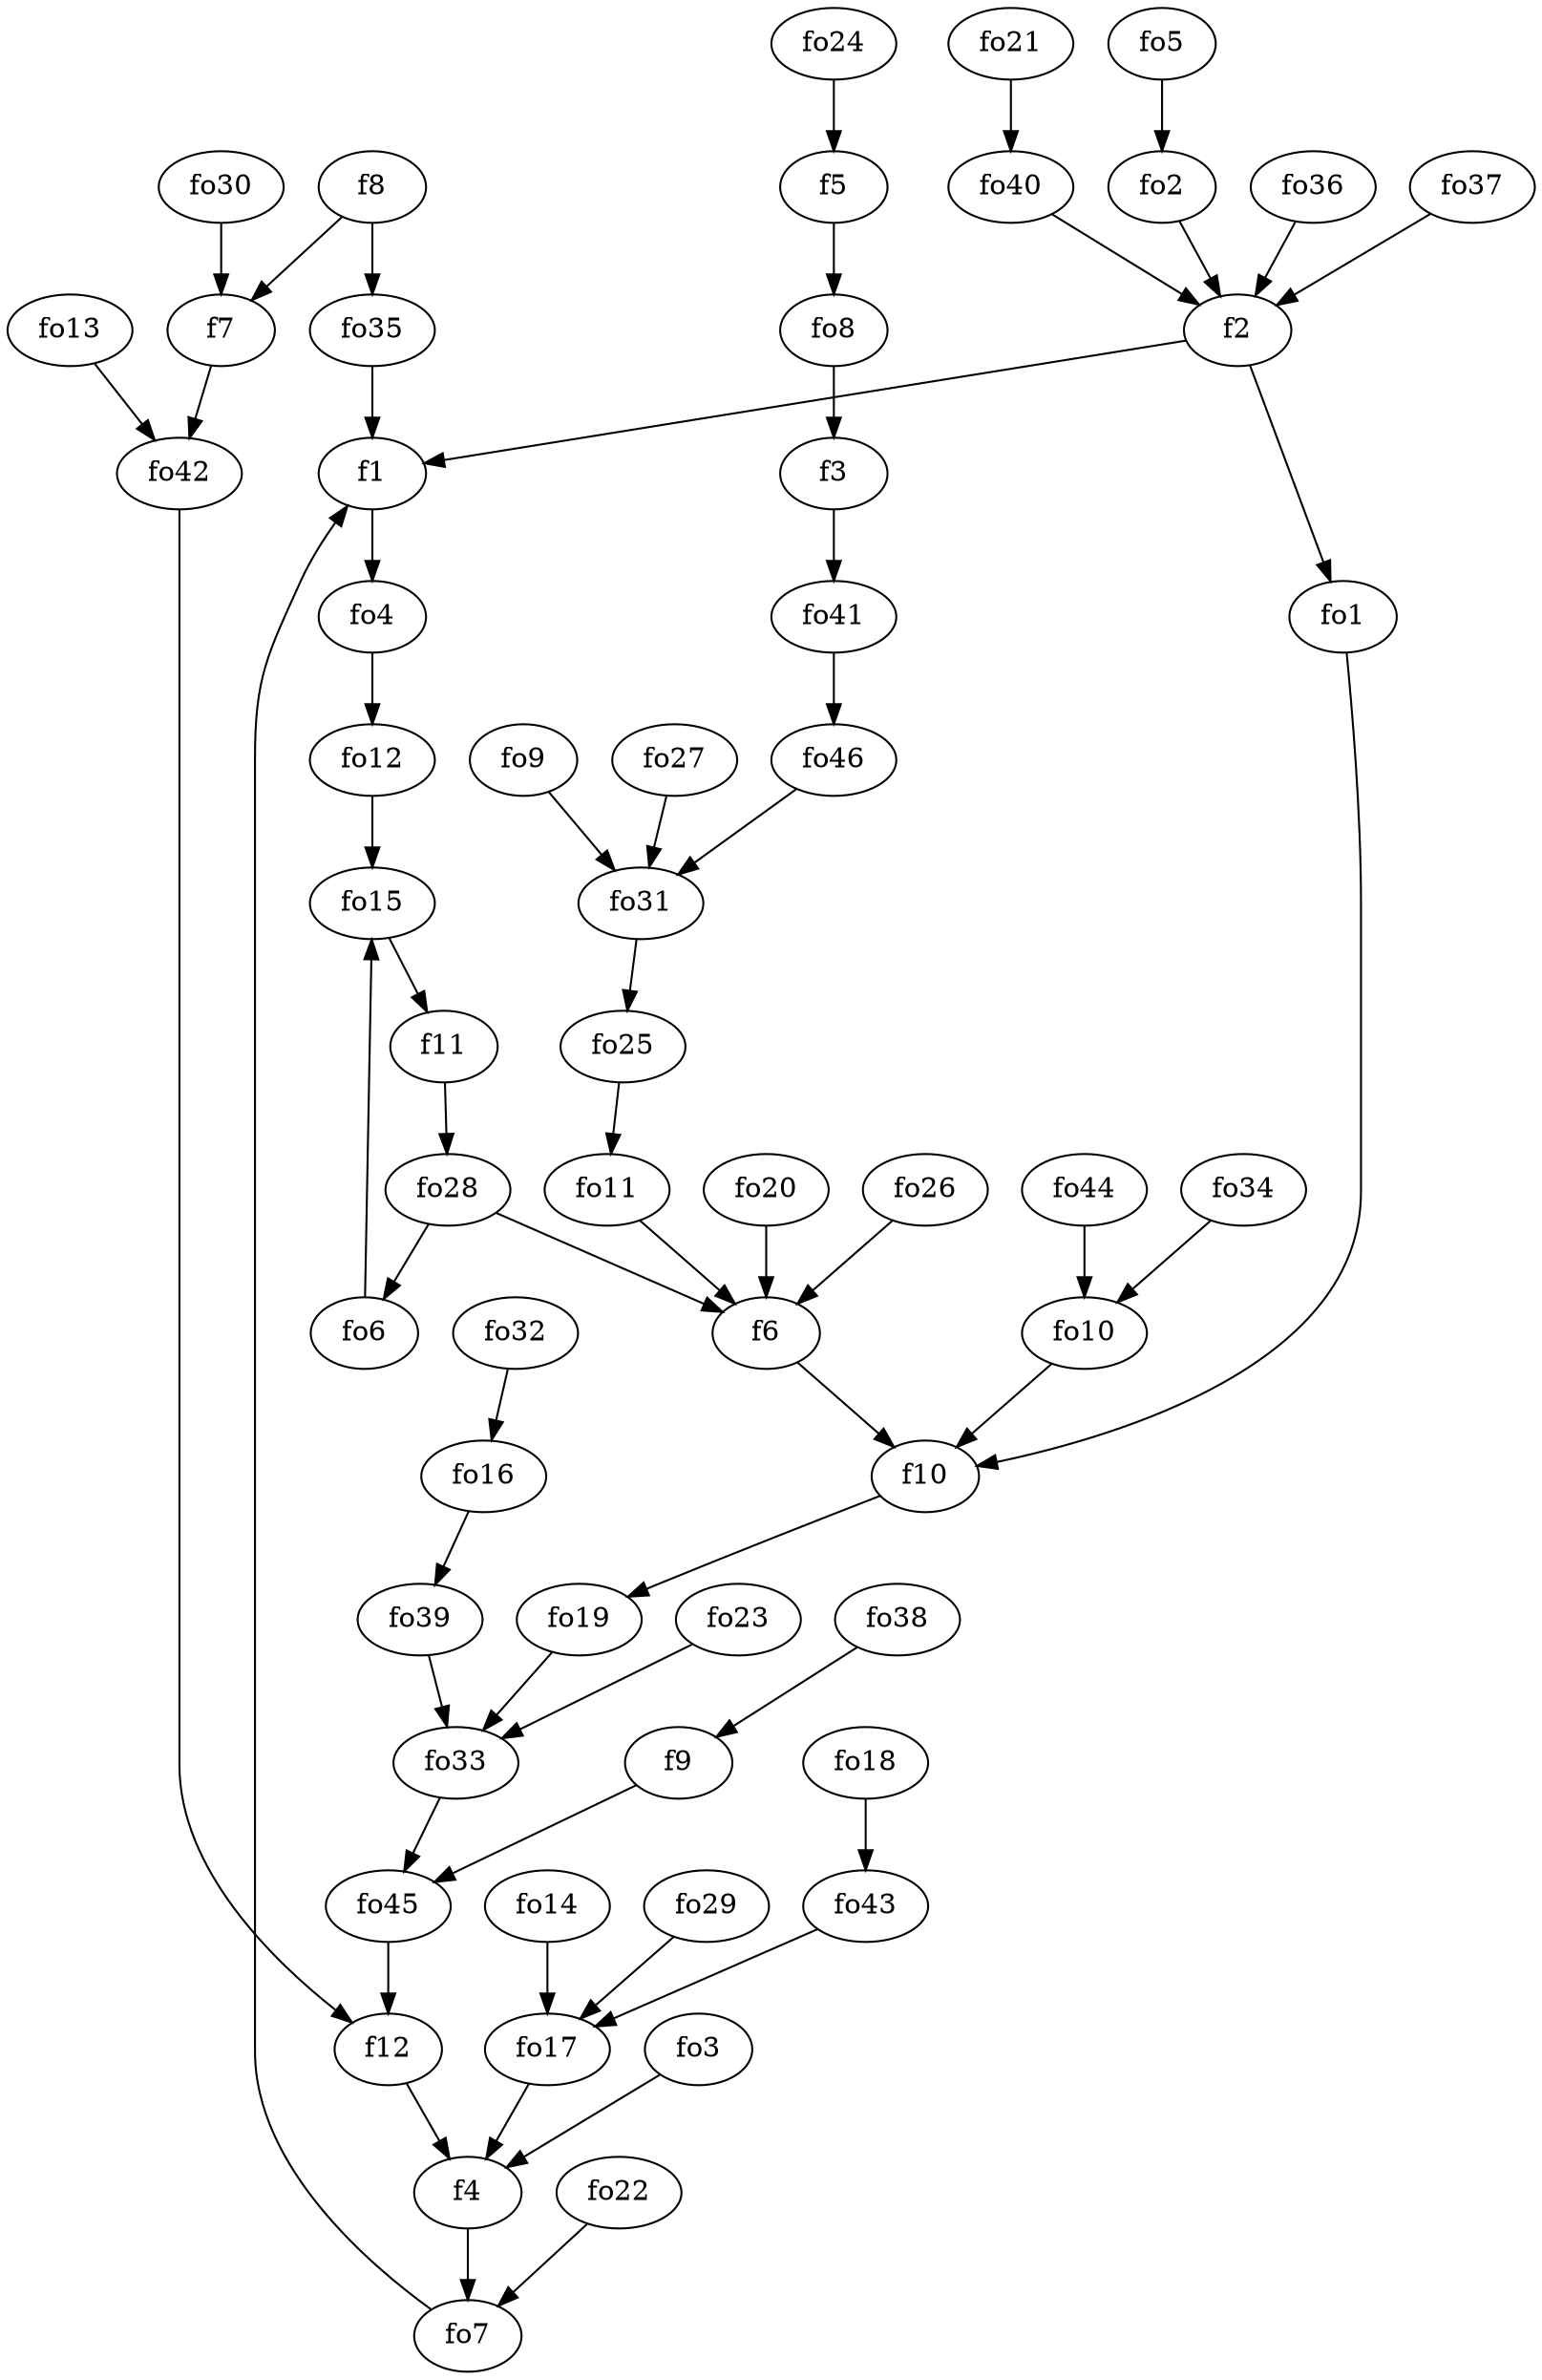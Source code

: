 strict digraph  {
f1;
f2;
f3;
f4;
f5;
f6;
f7;
f8;
f9;
f10;
f11;
f12;
fo1;
fo2;
fo3;
fo4;
fo5;
fo6;
fo7;
fo8;
fo9;
fo10;
fo11;
fo12;
fo13;
fo14;
fo15;
fo16;
fo17;
fo18;
fo19;
fo20;
fo21;
fo22;
fo23;
fo24;
fo25;
fo26;
fo27;
fo28;
fo29;
fo30;
fo31;
fo32;
fo33;
fo34;
fo35;
fo36;
fo37;
fo38;
fo39;
fo40;
fo41;
fo42;
fo43;
fo44;
fo45;
fo46;
f1 -> fo4  [weight=2];
f2 -> fo1  [weight=2];
f2 -> f1  [weight=2];
f3 -> fo41  [weight=2];
f4 -> fo7  [weight=2];
f5 -> fo8  [weight=2];
f6 -> f10  [weight=2];
f7 -> fo42  [weight=2];
f8 -> f7  [weight=2];
f8 -> fo35  [weight=2];
f9 -> fo45  [weight=2];
f10 -> fo19  [weight=2];
f11 -> fo28  [weight=2];
f12 -> f4  [weight=2];
fo1 -> f10  [weight=2];
fo2 -> f2  [weight=2];
fo3 -> f4  [weight=2];
fo4 -> fo12  [weight=2];
fo5 -> fo2  [weight=2];
fo6 -> fo15  [weight=2];
fo7 -> f1  [weight=2];
fo8 -> f3  [weight=2];
fo9 -> fo31  [weight=2];
fo10 -> f10  [weight=2];
fo11 -> f6  [weight=2];
fo12 -> fo15  [weight=2];
fo13 -> fo42  [weight=2];
fo14 -> fo17  [weight=2];
fo15 -> f11  [weight=2];
fo16 -> fo39  [weight=2];
fo17 -> f4  [weight=2];
fo18 -> fo43  [weight=2];
fo19 -> fo33  [weight=2];
fo20 -> f6  [weight=2];
fo21 -> fo40  [weight=2];
fo22 -> fo7  [weight=2];
fo23 -> fo33  [weight=2];
fo24 -> f5  [weight=2];
fo25 -> fo11  [weight=2];
fo26 -> f6  [weight=2];
fo27 -> fo31  [weight=2];
fo28 -> f6  [weight=2];
fo28 -> fo6  [weight=2];
fo29 -> fo17  [weight=2];
fo30 -> f7  [weight=2];
fo31 -> fo25  [weight=2];
fo32 -> fo16  [weight=2];
fo33 -> fo45  [weight=2];
fo34 -> fo10  [weight=2];
fo35 -> f1  [weight=2];
fo36 -> f2  [weight=2];
fo37 -> f2  [weight=2];
fo38 -> f9  [weight=2];
fo39 -> fo33  [weight=2];
fo40 -> f2  [weight=2];
fo41 -> fo46  [weight=2];
fo42 -> f12  [weight=2];
fo43 -> fo17  [weight=2];
fo44 -> fo10  [weight=2];
fo45 -> f12  [weight=2];
fo46 -> fo31  [weight=2];
}
